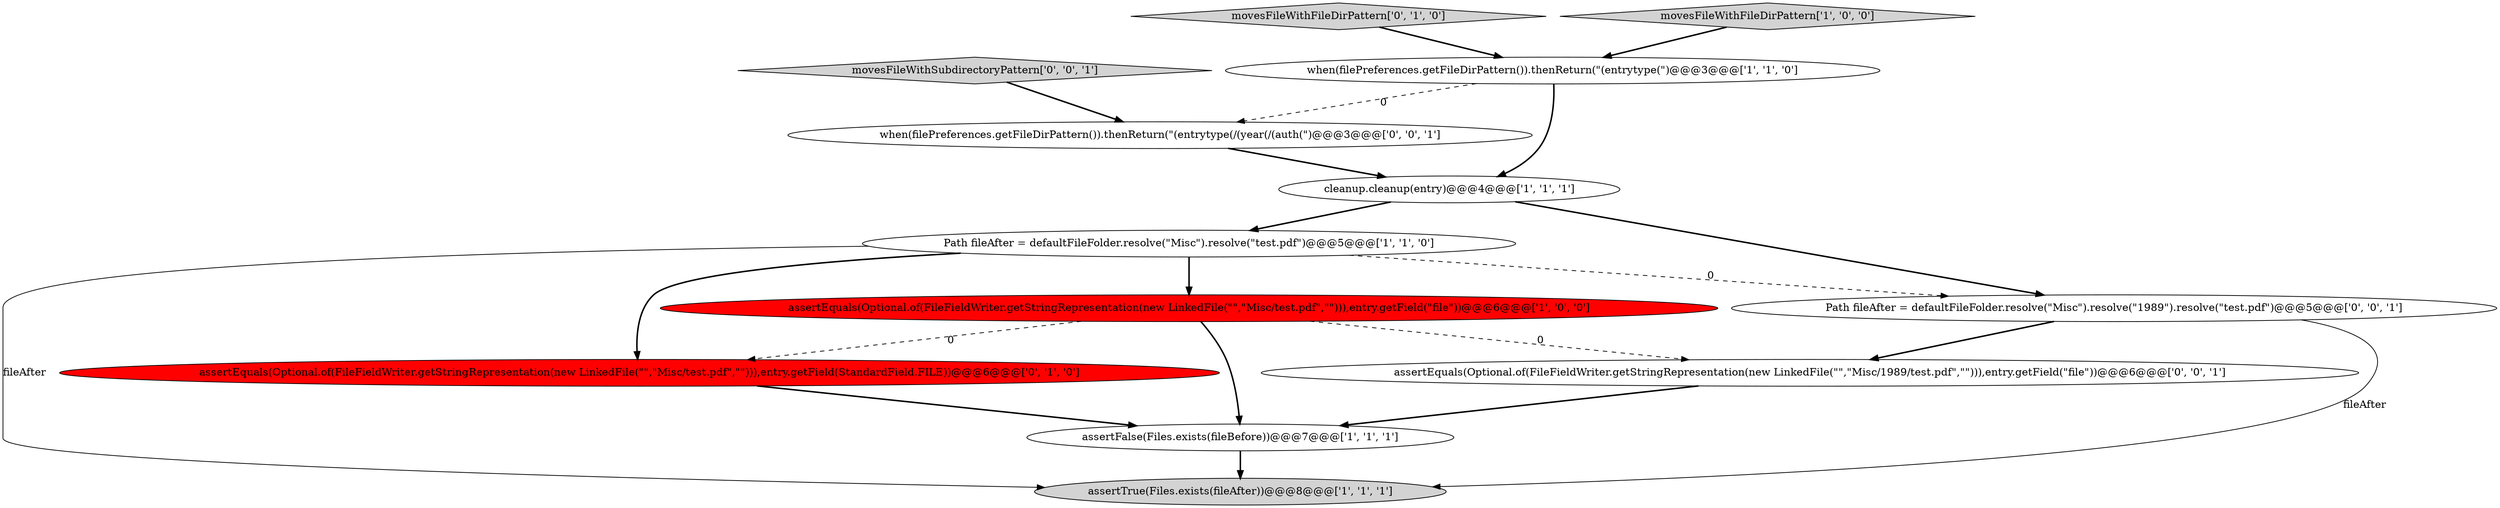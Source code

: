 digraph {
11 [style = filled, label = "movesFileWithSubdirectoryPattern['0', '0', '1']", fillcolor = lightgray, shape = diamond image = "AAA0AAABBB3BBB"];
10 [style = filled, label = "when(filePreferences.getFileDirPattern()).thenReturn(\"(entrytype(/(year(/(auth(\")@@@3@@@['0', '0', '1']", fillcolor = white, shape = ellipse image = "AAA0AAABBB3BBB"];
8 [style = filled, label = "assertEquals(Optional.of(FileFieldWriter.getStringRepresentation(new LinkedFile(\"\",\"Misc/test.pdf\",\"\"))),entry.getField(StandardField.FILE))@@@6@@@['0', '1', '0']", fillcolor = red, shape = ellipse image = "AAA1AAABBB2BBB"];
9 [style = filled, label = "assertEquals(Optional.of(FileFieldWriter.getStringRepresentation(new LinkedFile(\"\",\"Misc/1989/test.pdf\",\"\"))),entry.getField(\"file\"))@@@6@@@['0', '0', '1']", fillcolor = white, shape = ellipse image = "AAA0AAABBB3BBB"];
4 [style = filled, label = "assertTrue(Files.exists(fileAfter))@@@8@@@['1', '1', '1']", fillcolor = lightgray, shape = ellipse image = "AAA0AAABBB1BBB"];
7 [style = filled, label = "movesFileWithFileDirPattern['0', '1', '0']", fillcolor = lightgray, shape = diamond image = "AAA0AAABBB2BBB"];
6 [style = filled, label = "assertFalse(Files.exists(fileBefore))@@@7@@@['1', '1', '1']", fillcolor = white, shape = ellipse image = "AAA0AAABBB1BBB"];
5 [style = filled, label = "movesFileWithFileDirPattern['1', '0', '0']", fillcolor = lightgray, shape = diamond image = "AAA0AAABBB1BBB"];
0 [style = filled, label = "assertEquals(Optional.of(FileFieldWriter.getStringRepresentation(new LinkedFile(\"\",\"Misc/test.pdf\",\"\"))),entry.getField(\"file\"))@@@6@@@['1', '0', '0']", fillcolor = red, shape = ellipse image = "AAA1AAABBB1BBB"];
12 [style = filled, label = "Path fileAfter = defaultFileFolder.resolve(\"Misc\").resolve(\"1989\").resolve(\"test.pdf\")@@@5@@@['0', '0', '1']", fillcolor = white, shape = ellipse image = "AAA0AAABBB3BBB"];
3 [style = filled, label = "Path fileAfter = defaultFileFolder.resolve(\"Misc\").resolve(\"test.pdf\")@@@5@@@['1', '1', '0']", fillcolor = white, shape = ellipse image = "AAA0AAABBB1BBB"];
1 [style = filled, label = "when(filePreferences.getFileDirPattern()).thenReturn(\"(entrytype(\")@@@3@@@['1', '1', '0']", fillcolor = white, shape = ellipse image = "AAA0AAABBB1BBB"];
2 [style = filled, label = "cleanup.cleanup(entry)@@@4@@@['1', '1', '1']", fillcolor = white, shape = ellipse image = "AAA0AAABBB1BBB"];
0->8 [style = dashed, label="0"];
6->4 [style = bold, label=""];
5->1 [style = bold, label=""];
10->2 [style = bold, label=""];
1->2 [style = bold, label=""];
8->6 [style = bold, label=""];
9->6 [style = bold, label=""];
7->1 [style = bold, label=""];
12->4 [style = solid, label="fileAfter"];
1->10 [style = dashed, label="0"];
3->12 [style = dashed, label="0"];
0->9 [style = dashed, label="0"];
12->9 [style = bold, label=""];
0->6 [style = bold, label=""];
11->10 [style = bold, label=""];
3->8 [style = bold, label=""];
3->0 [style = bold, label=""];
2->3 [style = bold, label=""];
2->12 [style = bold, label=""];
3->4 [style = solid, label="fileAfter"];
}
